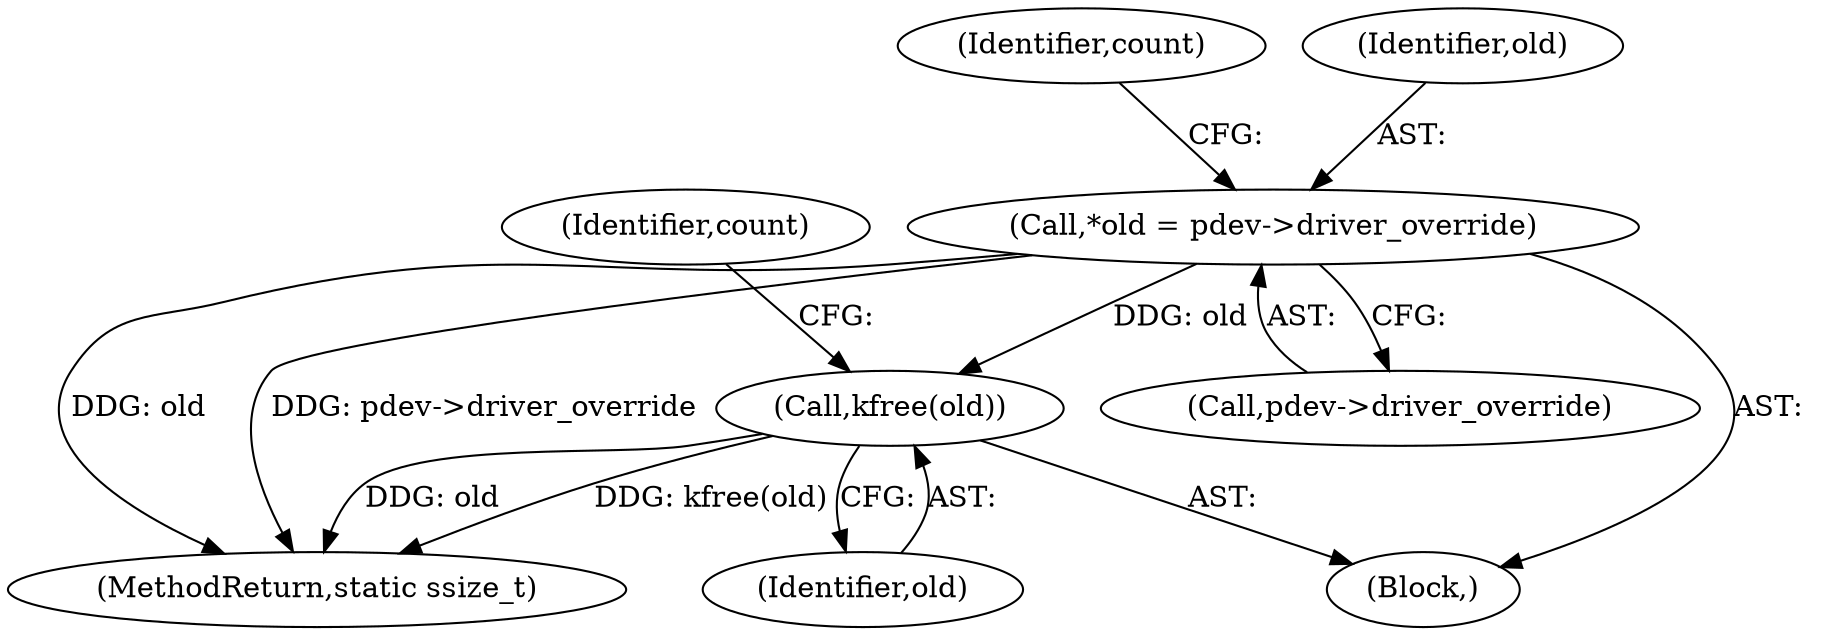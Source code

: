 digraph "0_linux_6265539776a0810b7ce6398c27866ddb9c6bd154_0@API" {
"1000167" [label="(Call,kfree(old))"];
"1000113" [label="(Call,*old = pdev->driver_override)"];
"1000105" [label="(Block,)"];
"1000170" [label="(Identifier,count)"];
"1000113" [label="(Call,*old = pdev->driver_override)"];
"1000168" [label="(Identifier,old)"];
"1000167" [label="(Call,kfree(old))"];
"1000121" [label="(Identifier,count)"];
"1000114" [label="(Identifier,old)"];
"1000171" [label="(MethodReturn,static ssize_t)"];
"1000115" [label="(Call,pdev->driver_override)"];
"1000167" -> "1000105"  [label="AST: "];
"1000167" -> "1000168"  [label="CFG: "];
"1000168" -> "1000167"  [label="AST: "];
"1000170" -> "1000167"  [label="CFG: "];
"1000167" -> "1000171"  [label="DDG: old"];
"1000167" -> "1000171"  [label="DDG: kfree(old)"];
"1000113" -> "1000167"  [label="DDG: old"];
"1000113" -> "1000105"  [label="AST: "];
"1000113" -> "1000115"  [label="CFG: "];
"1000114" -> "1000113"  [label="AST: "];
"1000115" -> "1000113"  [label="AST: "];
"1000121" -> "1000113"  [label="CFG: "];
"1000113" -> "1000171"  [label="DDG: old"];
"1000113" -> "1000171"  [label="DDG: pdev->driver_override"];
}
